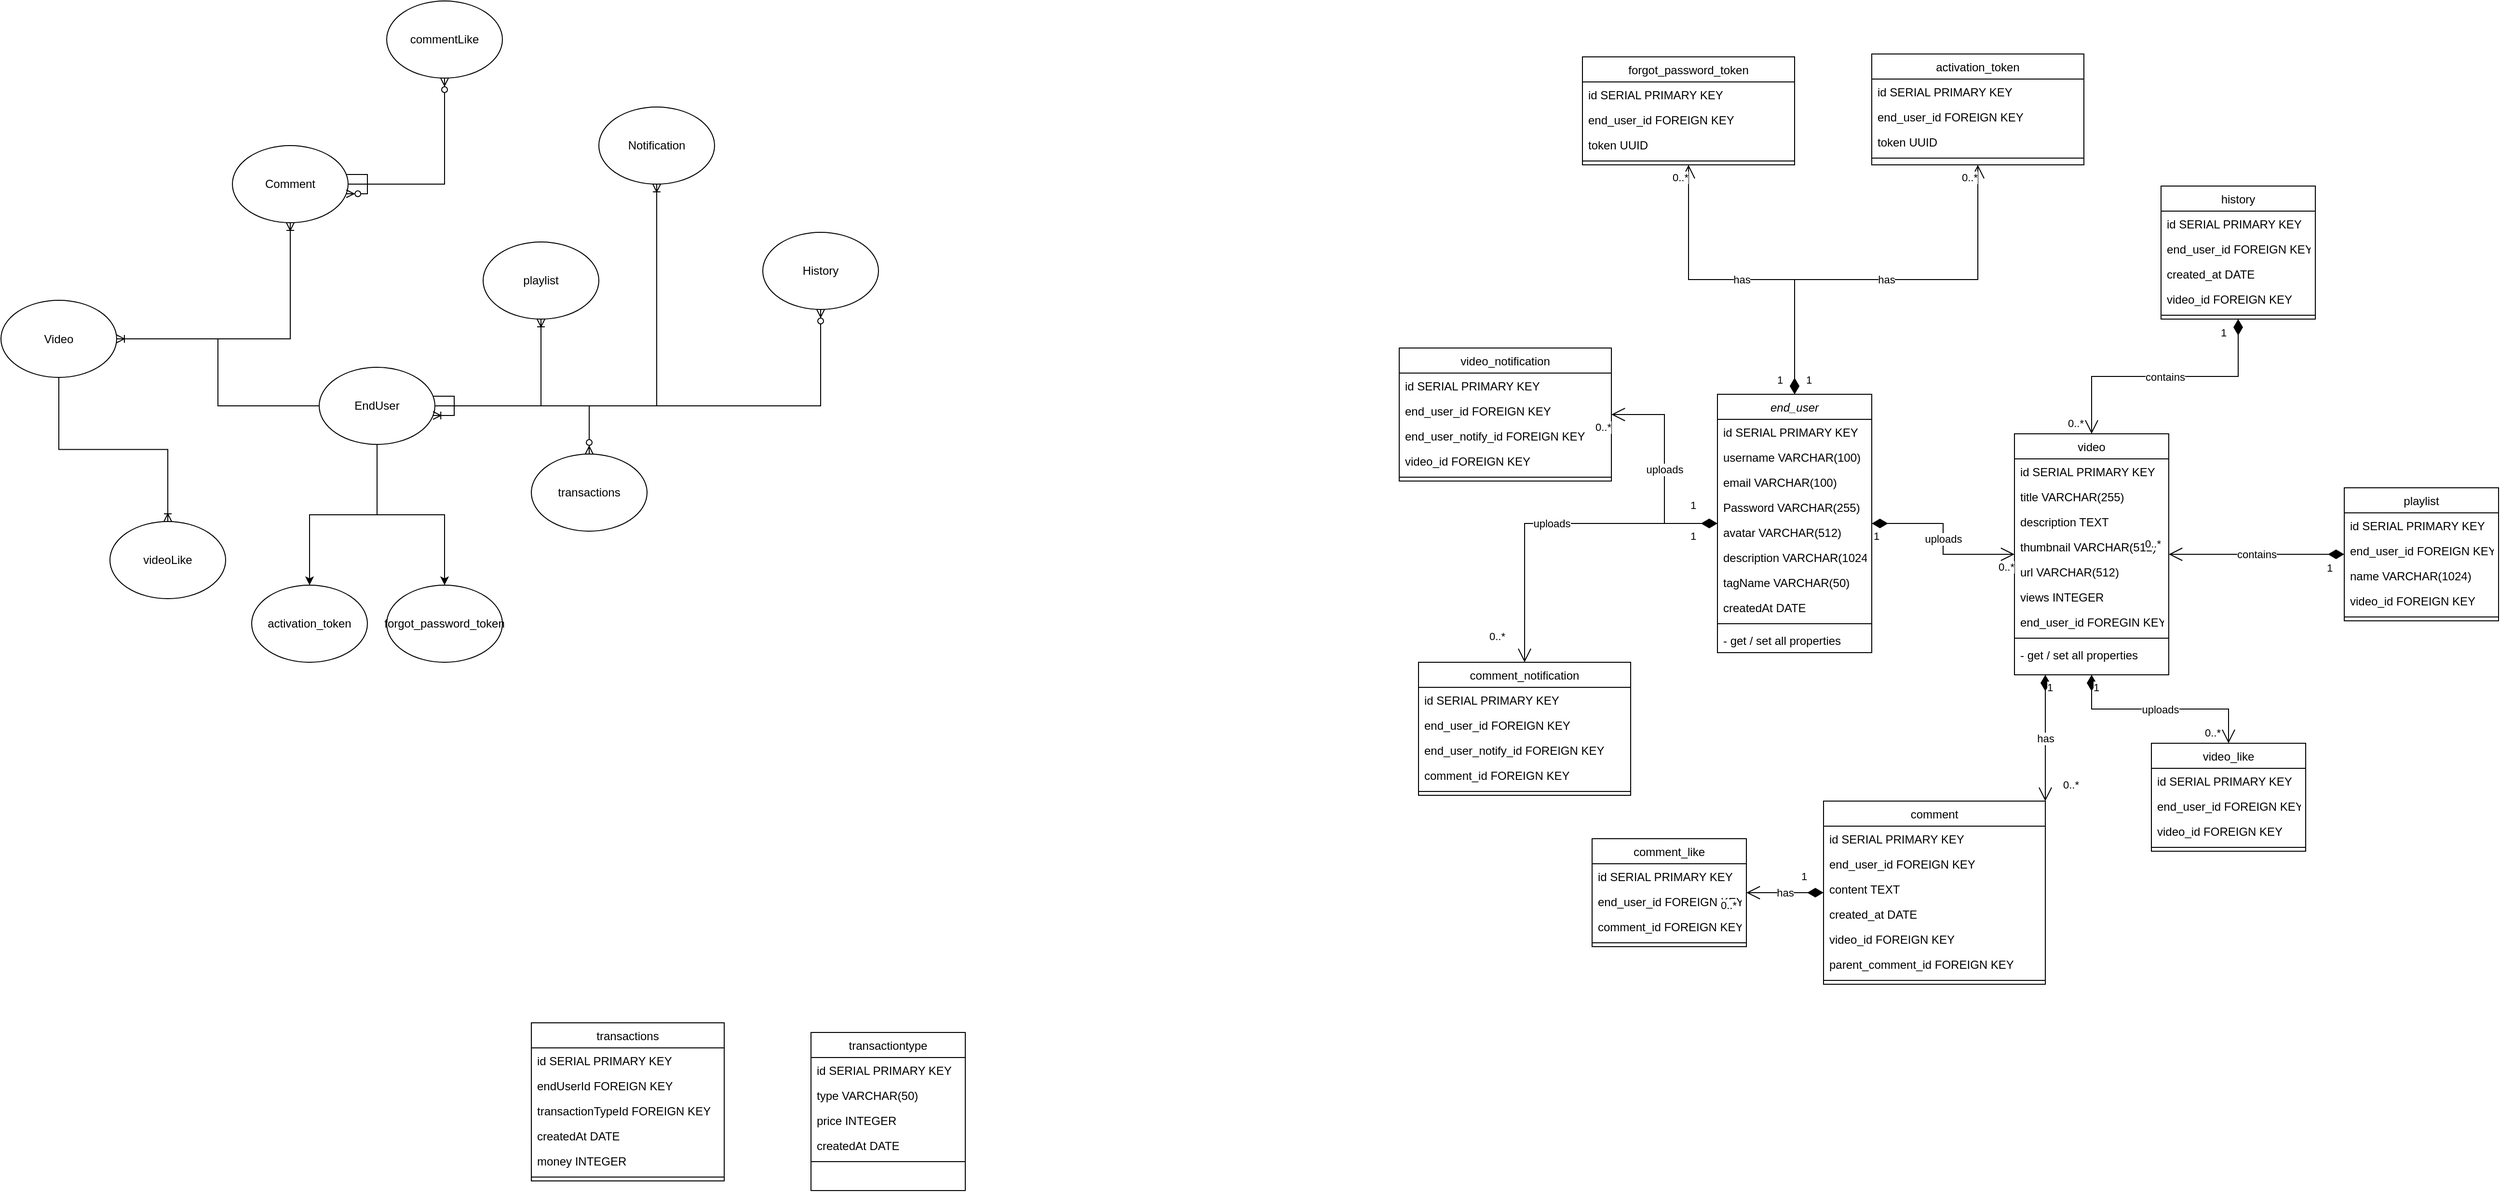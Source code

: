 <mxfile version="24.2.5" type="device">
  <diagram id="C5RBs43oDa-KdzZeNtuy" name="Page-1">
    <mxGraphModel dx="2804" dy="2366" grid="1" gridSize="10" guides="1" tooltips="1" connect="1" arrows="1" fold="1" page="1" pageScale="1" pageWidth="827" pageHeight="1169" math="0" shadow="0">
      <root>
        <mxCell id="WIyWlLk6GJQsqaUBKTNV-0" />
        <mxCell id="WIyWlLk6GJQsqaUBKTNV-1" parent="WIyWlLk6GJQsqaUBKTNV-0" />
        <mxCell id="zkfFHV4jXpPFQw0GAbJ--0" value="end_user" style="swimlane;fontStyle=2;align=center;verticalAlign=top;childLayout=stackLayout;horizontal=1;startSize=26;horizontalStack=0;resizeParent=1;resizeLast=0;collapsible=1;marginBottom=0;rounded=0;shadow=0;strokeWidth=1;" parent="WIyWlLk6GJQsqaUBKTNV-1" vertex="1">
          <mxGeometry x="1070" y="238" width="160" height="268" as="geometry">
            <mxRectangle x="230" y="140" width="160" height="26" as="alternateBounds" />
          </mxGeometry>
        </mxCell>
        <mxCell id="THFWbYD6eQRiTyQZPnp5-7" value="id SERIAL PRIMARY KEY" style="text;align=left;verticalAlign=top;spacingLeft=4;spacingRight=4;overflow=hidden;rotatable=0;points=[[0,0.5],[1,0.5]];portConstraint=eastwest;rounded=0;shadow=0;html=0;" parent="zkfFHV4jXpPFQw0GAbJ--0" vertex="1">
          <mxGeometry y="26" width="160" height="26" as="geometry" />
        </mxCell>
        <mxCell id="zkfFHV4jXpPFQw0GAbJ--1" value="username VARCHAR(100)" style="text;align=left;verticalAlign=top;spacingLeft=4;spacingRight=4;overflow=hidden;rotatable=0;points=[[0,0.5],[1,0.5]];portConstraint=eastwest;" parent="zkfFHV4jXpPFQw0GAbJ--0" vertex="1">
          <mxGeometry y="52" width="160" height="26" as="geometry" />
        </mxCell>
        <mxCell id="zkfFHV4jXpPFQw0GAbJ--2" value="email VARCHAR(100)" style="text;align=left;verticalAlign=top;spacingLeft=4;spacingRight=4;overflow=hidden;rotatable=0;points=[[0,0.5],[1,0.5]];portConstraint=eastwest;rounded=0;shadow=0;html=0;" parent="zkfFHV4jXpPFQw0GAbJ--0" vertex="1">
          <mxGeometry y="78" width="160" height="26" as="geometry" />
        </mxCell>
        <mxCell id="zkfFHV4jXpPFQw0GAbJ--3" value="Password VARCHAR(255)" style="text;align=left;verticalAlign=top;spacingLeft=4;spacingRight=4;overflow=hidden;rotatable=0;points=[[0,0.5],[1,0.5]];portConstraint=eastwest;rounded=0;shadow=0;html=0;" parent="zkfFHV4jXpPFQw0GAbJ--0" vertex="1">
          <mxGeometry y="104" width="160" height="26" as="geometry" />
        </mxCell>
        <mxCell id="THFWbYD6eQRiTyQZPnp5-0" value="avatar VARCHAR(512)" style="text;align=left;verticalAlign=top;spacingLeft=4;spacingRight=4;overflow=hidden;rotatable=0;points=[[0,0.5],[1,0.5]];portConstraint=eastwest;rounded=0;shadow=0;html=0;" parent="zkfFHV4jXpPFQw0GAbJ--0" vertex="1">
          <mxGeometry y="130" width="160" height="26" as="geometry" />
        </mxCell>
        <mxCell id="THFWbYD6eQRiTyQZPnp5-1" value="description VARCHAR(1024)" style="text;align=left;verticalAlign=top;spacingLeft=4;spacingRight=4;overflow=hidden;rotatable=0;points=[[0,0.5],[1,0.5]];portConstraint=eastwest;rounded=0;shadow=0;html=0;" parent="zkfFHV4jXpPFQw0GAbJ--0" vertex="1">
          <mxGeometry y="156" width="160" height="26" as="geometry" />
        </mxCell>
        <mxCell id="THFWbYD6eQRiTyQZPnp5-2" value="tagName VARCHAR(50)" style="text;align=left;verticalAlign=top;spacingLeft=4;spacingRight=4;overflow=hidden;rotatable=0;points=[[0,0.5],[1,0.5]];portConstraint=eastwest;rounded=0;shadow=0;html=0;" parent="zkfFHV4jXpPFQw0GAbJ--0" vertex="1">
          <mxGeometry y="182" width="160" height="26" as="geometry" />
        </mxCell>
        <mxCell id="THFWbYD6eQRiTyQZPnp5-4" value="createdAt DATE" style="text;align=left;verticalAlign=top;spacingLeft=4;spacingRight=4;overflow=hidden;rotatable=0;points=[[0,0.5],[1,0.5]];portConstraint=eastwest;rounded=0;shadow=0;html=0;" parent="zkfFHV4jXpPFQw0GAbJ--0" vertex="1">
          <mxGeometry y="208" width="160" height="26" as="geometry" />
        </mxCell>
        <mxCell id="zkfFHV4jXpPFQw0GAbJ--4" value="" style="line;html=1;strokeWidth=1;align=left;verticalAlign=middle;spacingTop=-1;spacingLeft=3;spacingRight=3;rotatable=0;labelPosition=right;points=[];portConstraint=eastwest;" parent="zkfFHV4jXpPFQw0GAbJ--0" vertex="1">
          <mxGeometry y="234" width="160" height="8" as="geometry" />
        </mxCell>
        <mxCell id="zkfFHV4jXpPFQw0GAbJ--5" value="- get / set all properties" style="text;align=left;verticalAlign=top;spacingLeft=4;spacingRight=4;overflow=hidden;rotatable=0;points=[[0,0.5],[1,0.5]];portConstraint=eastwest;" parent="zkfFHV4jXpPFQw0GAbJ--0" vertex="1">
          <mxGeometry y="242" width="160" height="26" as="geometry" />
        </mxCell>
        <mxCell id="zkfFHV4jXpPFQw0GAbJ--6" value="comment_like" style="swimlane;fontStyle=0;align=center;verticalAlign=top;childLayout=stackLayout;horizontal=1;startSize=26;horizontalStack=0;resizeParent=1;resizeLast=0;collapsible=1;marginBottom=0;rounded=0;shadow=0;strokeWidth=1;" parent="WIyWlLk6GJQsqaUBKTNV-1" vertex="1">
          <mxGeometry x="940" y="699" width="160" height="112" as="geometry">
            <mxRectangle x="130" y="380" width="160" height="26" as="alternateBounds" />
          </mxGeometry>
        </mxCell>
        <mxCell id="zkfFHV4jXpPFQw0GAbJ--7" value="id SERIAL PRIMARY KEY" style="text;align=left;verticalAlign=top;spacingLeft=4;spacingRight=4;overflow=hidden;rotatable=0;points=[[0,0.5],[1,0.5]];portConstraint=eastwest;" parent="zkfFHV4jXpPFQw0GAbJ--6" vertex="1">
          <mxGeometry y="26" width="160" height="26" as="geometry" />
        </mxCell>
        <mxCell id="N-EaGOHpTPi6qW8BA3ra-24" value="end_user_id FOREIGN KEY" style="text;align=left;verticalAlign=top;spacingLeft=4;spacingRight=4;overflow=hidden;rotatable=0;points=[[0,0.5],[1,0.5]];portConstraint=eastwest;" parent="zkfFHV4jXpPFQw0GAbJ--6" vertex="1">
          <mxGeometry y="52" width="160" height="26" as="geometry" />
        </mxCell>
        <mxCell id="N-EaGOHpTPi6qW8BA3ra-25" value="comment_id FOREIGN KEY" style="text;align=left;verticalAlign=top;spacingLeft=4;spacingRight=4;overflow=hidden;rotatable=0;points=[[0,0.5],[1,0.5]];portConstraint=eastwest;" parent="zkfFHV4jXpPFQw0GAbJ--6" vertex="1">
          <mxGeometry y="78" width="160" height="26" as="geometry" />
        </mxCell>
        <mxCell id="zkfFHV4jXpPFQw0GAbJ--9" value="" style="line;html=1;strokeWidth=1;align=left;verticalAlign=middle;spacingTop=-1;spacingLeft=3;spacingRight=3;rotatable=0;labelPosition=right;points=[];portConstraint=eastwest;" parent="zkfFHV4jXpPFQw0GAbJ--6" vertex="1">
          <mxGeometry y="104" width="160" height="8" as="geometry" />
        </mxCell>
        <mxCell id="zkfFHV4jXpPFQw0GAbJ--13" value="video_like" style="swimlane;fontStyle=0;align=center;verticalAlign=top;childLayout=stackLayout;horizontal=1;startSize=26;horizontalStack=0;resizeParent=1;resizeLast=0;collapsible=1;marginBottom=0;rounded=0;shadow=0;strokeWidth=1;" parent="WIyWlLk6GJQsqaUBKTNV-1" vertex="1">
          <mxGeometry x="1520" y="600" width="160" height="112" as="geometry">
            <mxRectangle x="340" y="380" width="170" height="26" as="alternateBounds" />
          </mxGeometry>
        </mxCell>
        <mxCell id="zkfFHV4jXpPFQw0GAbJ--14" value="id SERIAL PRIMARY KEY" style="text;align=left;verticalAlign=top;spacingLeft=4;spacingRight=4;overflow=hidden;rotatable=0;points=[[0,0.5],[1,0.5]];portConstraint=eastwest;" parent="zkfFHV4jXpPFQw0GAbJ--13" vertex="1">
          <mxGeometry y="26" width="160" height="26" as="geometry" />
        </mxCell>
        <mxCell id="N-EaGOHpTPi6qW8BA3ra-0" value="end_user_id FOREIGN KEY" style="text;align=left;verticalAlign=top;spacingLeft=4;spacingRight=4;overflow=hidden;rotatable=0;points=[[0,0.5],[1,0.5]];portConstraint=eastwest;" parent="zkfFHV4jXpPFQw0GAbJ--13" vertex="1">
          <mxGeometry y="52" width="160" height="26" as="geometry" />
        </mxCell>
        <mxCell id="N-EaGOHpTPi6qW8BA3ra-1" value="video_id FOREIGN KEY" style="text;align=left;verticalAlign=top;spacingLeft=4;spacingRight=4;overflow=hidden;rotatable=0;points=[[0,0.5],[1,0.5]];portConstraint=eastwest;" parent="zkfFHV4jXpPFQw0GAbJ--13" vertex="1">
          <mxGeometry y="78" width="160" height="26" as="geometry" />
        </mxCell>
        <mxCell id="zkfFHV4jXpPFQw0GAbJ--15" value="" style="line;html=1;strokeWidth=1;align=left;verticalAlign=middle;spacingTop=-1;spacingLeft=3;spacingRight=3;rotatable=0;labelPosition=right;points=[];portConstraint=eastwest;" parent="zkfFHV4jXpPFQw0GAbJ--13" vertex="1">
          <mxGeometry y="104" width="160" height="8" as="geometry" />
        </mxCell>
        <mxCell id="zkfFHV4jXpPFQw0GAbJ--17" value="video" style="swimlane;fontStyle=0;align=center;verticalAlign=top;childLayout=stackLayout;horizontal=1;startSize=26;horizontalStack=0;resizeParent=1;resizeLast=0;collapsible=1;marginBottom=0;rounded=0;shadow=0;strokeWidth=1;" parent="WIyWlLk6GJQsqaUBKTNV-1" vertex="1">
          <mxGeometry x="1378" y="279" width="160" height="250" as="geometry">
            <mxRectangle x="550" y="140" width="160" height="26" as="alternateBounds" />
          </mxGeometry>
        </mxCell>
        <mxCell id="THFWbYD6eQRiTyQZPnp5-6" value="id SERIAL PRIMARY KEY" style="text;align=left;verticalAlign=top;spacingLeft=4;spacingRight=4;overflow=hidden;rotatable=0;points=[[0,0.5],[1,0.5]];portConstraint=eastwest;rounded=0;shadow=0;html=0;" parent="zkfFHV4jXpPFQw0GAbJ--17" vertex="1">
          <mxGeometry y="26" width="160" height="26" as="geometry" />
        </mxCell>
        <mxCell id="zkfFHV4jXpPFQw0GAbJ--18" value="title VARCHAR(255)" style="text;align=left;verticalAlign=top;spacingLeft=4;spacingRight=4;overflow=hidden;rotatable=0;points=[[0,0.5],[1,0.5]];portConstraint=eastwest;" parent="zkfFHV4jXpPFQw0GAbJ--17" vertex="1">
          <mxGeometry y="52" width="160" height="26" as="geometry" />
        </mxCell>
        <mxCell id="zkfFHV4jXpPFQw0GAbJ--19" value="description TEXT" style="text;align=left;verticalAlign=top;spacingLeft=4;spacingRight=4;overflow=hidden;rotatable=0;points=[[0,0.5],[1,0.5]];portConstraint=eastwest;rounded=0;shadow=0;html=0;" parent="zkfFHV4jXpPFQw0GAbJ--17" vertex="1">
          <mxGeometry y="78" width="160" height="26" as="geometry" />
        </mxCell>
        <mxCell id="zkfFHV4jXpPFQw0GAbJ--20" value="thumbnail VARCHAR(512)" style="text;align=left;verticalAlign=top;spacingLeft=4;spacingRight=4;overflow=hidden;rotatable=0;points=[[0,0.5],[1,0.5]];portConstraint=eastwest;rounded=0;shadow=0;html=0;" parent="zkfFHV4jXpPFQw0GAbJ--17" vertex="1">
          <mxGeometry y="104" width="160" height="26" as="geometry" />
        </mxCell>
        <mxCell id="zkfFHV4jXpPFQw0GAbJ--21" value="url VARCHAR(512)" style="text;align=left;verticalAlign=top;spacingLeft=4;spacingRight=4;overflow=hidden;rotatable=0;points=[[0,0.5],[1,0.5]];portConstraint=eastwest;rounded=0;shadow=0;html=0;" parent="zkfFHV4jXpPFQw0GAbJ--17" vertex="1">
          <mxGeometry y="130" width="160" height="26" as="geometry" />
        </mxCell>
        <mxCell id="zkfFHV4jXpPFQw0GAbJ--22" value="views INTEGER" style="text;align=left;verticalAlign=top;spacingLeft=4;spacingRight=4;overflow=hidden;rotatable=0;points=[[0,0.5],[1,0.5]];portConstraint=eastwest;rounded=0;shadow=0;html=0;" parent="zkfFHV4jXpPFQw0GAbJ--17" vertex="1">
          <mxGeometry y="156" width="160" height="26" as="geometry" />
        </mxCell>
        <mxCell id="THFWbYD6eQRiTyQZPnp5-5" value="end_user_id FOREGIN KEY" style="text;align=left;verticalAlign=top;spacingLeft=4;spacingRight=4;overflow=hidden;rotatable=0;points=[[0,0.5],[1,0.5]];portConstraint=eastwest;rounded=0;shadow=0;html=0;" parent="zkfFHV4jXpPFQw0GAbJ--17" vertex="1">
          <mxGeometry y="182" width="160" height="26" as="geometry" />
        </mxCell>
        <mxCell id="zkfFHV4jXpPFQw0GAbJ--23" value="" style="line;html=1;strokeWidth=1;align=left;verticalAlign=middle;spacingTop=-1;spacingLeft=3;spacingRight=3;rotatable=0;labelPosition=right;points=[];portConstraint=eastwest;" parent="zkfFHV4jXpPFQw0GAbJ--17" vertex="1">
          <mxGeometry y="208" width="160" height="8" as="geometry" />
        </mxCell>
        <mxCell id="THFWbYD6eQRiTyQZPnp5-8" value="- get / set all properties" style="text;align=left;verticalAlign=top;spacingLeft=4;spacingRight=4;overflow=hidden;rotatable=0;points=[[0,0.5],[1,0.5]];portConstraint=eastwest;" parent="zkfFHV4jXpPFQw0GAbJ--17" vertex="1">
          <mxGeometry y="216" width="160" height="26" as="geometry" />
        </mxCell>
        <mxCell id="oYxr6OiGRIdIwIxrSHfB-0" value="uploads" style="endArrow=open;html=1;endSize=12;startArrow=diamondThin;startSize=14;startFill=1;edgeStyle=orthogonalEdgeStyle;rounded=0;" parent="WIyWlLk6GJQsqaUBKTNV-1" source="zkfFHV4jXpPFQw0GAbJ--0" target="zkfFHV4jXpPFQw0GAbJ--17" edge="1">
          <mxGeometry relative="1" as="geometry">
            <mxPoint x="1180" y="470" as="sourcePoint" />
            <mxPoint x="1340" y="470" as="targetPoint" />
          </mxGeometry>
        </mxCell>
        <mxCell id="oYxr6OiGRIdIwIxrSHfB-1" value="1" style="edgeLabel;resizable=0;html=1;align=left;verticalAlign=top;" parent="oYxr6OiGRIdIwIxrSHfB-0" connectable="0" vertex="1">
          <mxGeometry x="-1" relative="1" as="geometry" />
        </mxCell>
        <mxCell id="oYxr6OiGRIdIwIxrSHfB-2" value="0..*" style="edgeLabel;resizable=0;html=1;align=right;verticalAlign=top;" parent="oYxr6OiGRIdIwIxrSHfB-0" connectable="0" vertex="1">
          <mxGeometry x="1" relative="1" as="geometry" />
        </mxCell>
        <mxCell id="wbDnu9uzMvZkIrpYKxB2-20" style="edgeStyle=orthogonalEdgeStyle;rounded=0;orthogonalLoop=1;jettySize=auto;html=1;" edge="1" parent="WIyWlLk6GJQsqaUBKTNV-1" source="N-EaGOHpTPi6qW8BA3ra-2" target="wbDnu9uzMvZkIrpYKxB2-18">
          <mxGeometry relative="1" as="geometry" />
        </mxCell>
        <mxCell id="wbDnu9uzMvZkIrpYKxB2-22" style="edgeStyle=orthogonalEdgeStyle;rounded=0;orthogonalLoop=1;jettySize=auto;html=1;" edge="1" parent="WIyWlLk6GJQsqaUBKTNV-1" source="N-EaGOHpTPi6qW8BA3ra-2" target="wbDnu9uzMvZkIrpYKxB2-21">
          <mxGeometry relative="1" as="geometry" />
        </mxCell>
        <mxCell id="N-EaGOHpTPi6qW8BA3ra-2" value="EndUser" style="ellipse;whiteSpace=wrap;html=1;" parent="WIyWlLk6GJQsqaUBKTNV-1" vertex="1">
          <mxGeometry x="-380" y="210" width="120" height="80" as="geometry" />
        </mxCell>
        <mxCell id="N-EaGOHpTPi6qW8BA3ra-3" value="Video" style="ellipse;whiteSpace=wrap;html=1;" parent="WIyWlLk6GJQsqaUBKTNV-1" vertex="1">
          <mxGeometry x="-710" y="140.5" width="120" height="80" as="geometry" />
        </mxCell>
        <mxCell id="N-EaGOHpTPi6qW8BA3ra-4" value="" style="edgeStyle=orthogonalEdgeStyle;fontSize=12;html=1;endArrow=ERoneToMany;rounded=0;" parent="WIyWlLk6GJQsqaUBKTNV-1" source="N-EaGOHpTPi6qW8BA3ra-2" target="N-EaGOHpTPi6qW8BA3ra-3" edge="1">
          <mxGeometry width="100" height="100" relative="1" as="geometry">
            <mxPoint x="-220" y="310" as="sourcePoint" />
            <mxPoint x="-120" y="210" as="targetPoint" />
          </mxGeometry>
        </mxCell>
        <mxCell id="N-EaGOHpTPi6qW8BA3ra-5" value="videoLike" style="ellipse;whiteSpace=wrap;html=1;" parent="WIyWlLk6GJQsqaUBKTNV-1" vertex="1">
          <mxGeometry x="-597" y="370" width="120" height="80" as="geometry" />
        </mxCell>
        <mxCell id="N-EaGOHpTPi6qW8BA3ra-6" value="" style="edgeStyle=orthogonalEdgeStyle;fontSize=12;html=1;endArrow=ERoneToMany;rounded=0;" parent="WIyWlLk6GJQsqaUBKTNV-1" source="N-EaGOHpTPi6qW8BA3ra-3" target="N-EaGOHpTPi6qW8BA3ra-5" edge="1">
          <mxGeometry width="100" height="100" relative="1" as="geometry">
            <mxPoint x="-730" y="320.5" as="sourcePoint" />
            <mxPoint x="-630" y="220.5" as="targetPoint" />
          </mxGeometry>
        </mxCell>
        <mxCell id="N-EaGOHpTPi6qW8BA3ra-7" value="Comment" style="ellipse;whiteSpace=wrap;html=1;" parent="WIyWlLk6GJQsqaUBKTNV-1" vertex="1">
          <mxGeometry x="-470" y="-20" width="120" height="80" as="geometry" />
        </mxCell>
        <mxCell id="N-EaGOHpTPi6qW8BA3ra-8" value="" style="edgeStyle=orthogonalEdgeStyle;fontSize=12;html=1;endArrow=ERoneToMany;rounded=0;" parent="WIyWlLk6GJQsqaUBKTNV-1" source="N-EaGOHpTPi6qW8BA3ra-3" target="N-EaGOHpTPi6qW8BA3ra-7" edge="1">
          <mxGeometry width="100" height="100" relative="1" as="geometry">
            <mxPoint x="-460" y="180.5" as="sourcePoint" />
            <mxPoint x="-360" y="80.5" as="targetPoint" />
          </mxGeometry>
        </mxCell>
        <mxCell id="N-EaGOHpTPi6qW8BA3ra-9" value="" style="edgeStyle=orthogonalEdgeStyle;fontSize=12;html=1;endArrow=ERzeroToMany;endFill=1;rounded=0;" parent="WIyWlLk6GJQsqaUBKTNV-1" source="N-EaGOHpTPi6qW8BA3ra-7" target="N-EaGOHpTPi6qW8BA3ra-7" edge="1">
          <mxGeometry width="100" height="100" relative="1" as="geometry">
            <mxPoint x="-560" y="120.5" as="sourcePoint" />
            <mxPoint x="-460" y="20.5" as="targetPoint" />
          </mxGeometry>
        </mxCell>
        <mxCell id="N-EaGOHpTPi6qW8BA3ra-13" value="" style="edgeStyle=entityRelationEdgeStyle;fontSize=12;html=1;endArrow=ERoneToMany;rounded=0;" parent="WIyWlLk6GJQsqaUBKTNV-1" source="N-EaGOHpTPi6qW8BA3ra-2" target="N-EaGOHpTPi6qW8BA3ra-2" edge="1">
          <mxGeometry width="100" height="100" relative="1" as="geometry">
            <mxPoint x="-290" y="190" as="sourcePoint" />
            <mxPoint x="-190" y="180" as="targetPoint" />
          </mxGeometry>
        </mxCell>
        <mxCell id="N-EaGOHpTPi6qW8BA3ra-14" value="commentLike" style="ellipse;whiteSpace=wrap;html=1;" parent="WIyWlLk6GJQsqaUBKTNV-1" vertex="1">
          <mxGeometry x="-310" y="-170" width="120" height="80" as="geometry" />
        </mxCell>
        <mxCell id="N-EaGOHpTPi6qW8BA3ra-15" value="" style="edgeStyle=orthogonalEdgeStyle;fontSize=12;html=1;endArrow=ERzeroToMany;endFill=1;rounded=0;" parent="WIyWlLk6GJQsqaUBKTNV-1" source="N-EaGOHpTPi6qW8BA3ra-7" target="N-EaGOHpTPi6qW8BA3ra-14" edge="1">
          <mxGeometry width="100" height="100" relative="1" as="geometry">
            <mxPoint x="-292" y="50" as="sourcePoint" />
            <mxPoint x="-220" y="-70" as="targetPoint" />
          </mxGeometry>
        </mxCell>
        <mxCell id="N-EaGOHpTPi6qW8BA3ra-16" value="transactions" style="ellipse;whiteSpace=wrap;html=1;shadow=0;" parent="WIyWlLk6GJQsqaUBKTNV-1" vertex="1">
          <mxGeometry x="-160" y="300" width="120" height="80" as="geometry" />
        </mxCell>
        <mxCell id="N-EaGOHpTPi6qW8BA3ra-17" value="History" style="ellipse;whiteSpace=wrap;html=1;" parent="WIyWlLk6GJQsqaUBKTNV-1" vertex="1">
          <mxGeometry x="80" y="70" width="120" height="80" as="geometry" />
        </mxCell>
        <mxCell id="N-EaGOHpTPi6qW8BA3ra-18" value="" style="edgeStyle=orthogonalEdgeStyle;fontSize=12;html=1;endArrow=ERzeroToMany;endFill=1;rounded=0;" parent="WIyWlLk6GJQsqaUBKTNV-1" source="N-EaGOHpTPi6qW8BA3ra-2" target="N-EaGOHpTPi6qW8BA3ra-17" edge="1">
          <mxGeometry width="100" height="100" relative="1" as="geometry">
            <mxPoint x="-360" y="210" as="sourcePoint" />
            <mxPoint x="-260" y="110" as="targetPoint" />
          </mxGeometry>
        </mxCell>
        <mxCell id="N-EaGOHpTPi6qW8BA3ra-19" value="" style="edgeStyle=orthogonalEdgeStyle;fontSize=12;html=1;endArrow=ERzeroToMany;endFill=1;rounded=0;" parent="WIyWlLk6GJQsqaUBKTNV-1" source="N-EaGOHpTPi6qW8BA3ra-2" target="N-EaGOHpTPi6qW8BA3ra-16" edge="1">
          <mxGeometry width="100" height="100" relative="1" as="geometry">
            <mxPoint x="-290" y="190" as="sourcePoint" />
            <mxPoint x="-140" y="191" as="targetPoint" />
          </mxGeometry>
        </mxCell>
        <mxCell id="N-EaGOHpTPi6qW8BA3ra-20" value="playlist" style="ellipse;whiteSpace=wrap;html=1;" parent="WIyWlLk6GJQsqaUBKTNV-1" vertex="1">
          <mxGeometry x="-210" y="80" width="120" height="80" as="geometry" />
        </mxCell>
        <mxCell id="N-EaGOHpTPi6qW8BA3ra-21" value="" style="edgeStyle=orthogonalEdgeStyle;fontSize=12;html=1;endArrow=ERoneToMany;rounded=0;" parent="WIyWlLk6GJQsqaUBKTNV-1" source="N-EaGOHpTPi6qW8BA3ra-2" target="N-EaGOHpTPi6qW8BA3ra-20" edge="1">
          <mxGeometry width="100" height="100" relative="1" as="geometry">
            <mxPoint x="-330" y="140" as="sourcePoint" />
            <mxPoint x="-230" y="40" as="targetPoint" />
          </mxGeometry>
        </mxCell>
        <mxCell id="N-EaGOHpTPi6qW8BA3ra-22" value="Notification" style="ellipse;whiteSpace=wrap;html=1;" parent="WIyWlLk6GJQsqaUBKTNV-1" vertex="1">
          <mxGeometry x="-90" y="-60" width="120" height="80" as="geometry" />
        </mxCell>
        <mxCell id="N-EaGOHpTPi6qW8BA3ra-23" value="" style="edgeStyle=orthogonalEdgeStyle;fontSize=12;html=1;endArrow=ERoneToMany;rounded=0;" parent="WIyWlLk6GJQsqaUBKTNV-1" source="N-EaGOHpTPi6qW8BA3ra-2" target="N-EaGOHpTPi6qW8BA3ra-22" edge="1">
          <mxGeometry width="100" height="100" relative="1" as="geometry">
            <mxPoint x="-330" y="140" as="sourcePoint" />
            <mxPoint x="-230" y="40" as="targetPoint" />
          </mxGeometry>
        </mxCell>
        <mxCell id="N-EaGOHpTPi6qW8BA3ra-26" value="comment" style="swimlane;fontStyle=0;align=center;verticalAlign=top;childLayout=stackLayout;horizontal=1;startSize=26;horizontalStack=0;resizeParent=1;resizeLast=0;collapsible=1;marginBottom=0;rounded=0;shadow=0;strokeWidth=1;" parent="WIyWlLk6GJQsqaUBKTNV-1" vertex="1">
          <mxGeometry x="1180" y="660" width="230" height="190" as="geometry">
            <mxRectangle x="130" y="380" width="160" height="26" as="alternateBounds" />
          </mxGeometry>
        </mxCell>
        <mxCell id="N-EaGOHpTPi6qW8BA3ra-27" value="id SERIAL PRIMARY KEY" style="text;align=left;verticalAlign=top;spacingLeft=4;spacingRight=4;overflow=hidden;rotatable=0;points=[[0,0.5],[1,0.5]];portConstraint=eastwest;" parent="N-EaGOHpTPi6qW8BA3ra-26" vertex="1">
          <mxGeometry y="26" width="230" height="26" as="geometry" />
        </mxCell>
        <mxCell id="N-EaGOHpTPi6qW8BA3ra-28" value="end_user_id FOREIGN KEY" style="text;align=left;verticalAlign=top;spacingLeft=4;spacingRight=4;overflow=hidden;rotatable=0;points=[[0,0.5],[1,0.5]];portConstraint=eastwest;" parent="N-EaGOHpTPi6qW8BA3ra-26" vertex="1">
          <mxGeometry y="52" width="230" height="26" as="geometry" />
        </mxCell>
        <mxCell id="N-EaGOHpTPi6qW8BA3ra-29" value="content TEXT" style="text;align=left;verticalAlign=top;spacingLeft=4;spacingRight=4;overflow=hidden;rotatable=0;points=[[0,0.5],[1,0.5]];portConstraint=eastwest;" parent="N-EaGOHpTPi6qW8BA3ra-26" vertex="1">
          <mxGeometry y="78" width="230" height="26" as="geometry" />
        </mxCell>
        <mxCell id="N-EaGOHpTPi6qW8BA3ra-77" value="created_at DATE" style="text;align=left;verticalAlign=top;spacingLeft=4;spacingRight=4;overflow=hidden;rotatable=0;points=[[0,0.5],[1,0.5]];portConstraint=eastwest;" parent="N-EaGOHpTPi6qW8BA3ra-26" vertex="1">
          <mxGeometry y="104" width="230" height="26" as="geometry" />
        </mxCell>
        <mxCell id="N-EaGOHpTPi6qW8BA3ra-34" value="video_id FOREIGN KEY" style="text;align=left;verticalAlign=top;spacingLeft=4;spacingRight=4;overflow=hidden;rotatable=0;points=[[0,0.5],[1,0.5]];portConstraint=eastwest;" parent="N-EaGOHpTPi6qW8BA3ra-26" vertex="1">
          <mxGeometry y="130" width="230" height="26" as="geometry" />
        </mxCell>
        <mxCell id="N-EaGOHpTPi6qW8BA3ra-75" value="parent_comment_id FOREIGN KEY" style="text;align=left;verticalAlign=top;spacingLeft=4;spacingRight=4;overflow=hidden;rotatable=0;points=[[0,0.5],[1,0.5]];portConstraint=eastwest;" parent="N-EaGOHpTPi6qW8BA3ra-26" vertex="1">
          <mxGeometry y="156" width="230" height="26" as="geometry" />
        </mxCell>
        <mxCell id="N-EaGOHpTPi6qW8BA3ra-30" value="" style="line;html=1;strokeWidth=1;align=left;verticalAlign=middle;spacingTop=-1;spacingLeft=3;spacingRight=3;rotatable=0;labelPosition=right;points=[];portConstraint=eastwest;" parent="N-EaGOHpTPi6qW8BA3ra-26" vertex="1">
          <mxGeometry y="182" width="230" height="8" as="geometry" />
        </mxCell>
        <mxCell id="N-EaGOHpTPi6qW8BA3ra-36" value="transactions" style="swimlane;fontStyle=0;align=center;verticalAlign=top;childLayout=stackLayout;horizontal=1;startSize=26;horizontalStack=0;resizeParent=1;resizeLast=0;collapsible=1;marginBottom=0;rounded=0;shadow=0;strokeWidth=1;" parent="WIyWlLk6GJQsqaUBKTNV-1" vertex="1">
          <mxGeometry x="-160" y="890" width="200" height="164" as="geometry">
            <mxRectangle x="130" y="380" width="160" height="26" as="alternateBounds" />
          </mxGeometry>
        </mxCell>
        <mxCell id="N-EaGOHpTPi6qW8BA3ra-37" value="id SERIAL PRIMARY KEY" style="text;align=left;verticalAlign=top;spacingLeft=4;spacingRight=4;overflow=hidden;rotatable=0;points=[[0,0.5],[1,0.5]];portConstraint=eastwest;" parent="N-EaGOHpTPi6qW8BA3ra-36" vertex="1">
          <mxGeometry y="26" width="200" height="26" as="geometry" />
        </mxCell>
        <mxCell id="N-EaGOHpTPi6qW8BA3ra-38" value="endUserId FOREIGN KEY" style="text;align=left;verticalAlign=top;spacingLeft=4;spacingRight=4;overflow=hidden;rotatable=0;points=[[0,0.5],[1,0.5]];portConstraint=eastwest;" parent="N-EaGOHpTPi6qW8BA3ra-36" vertex="1">
          <mxGeometry y="52" width="200" height="26" as="geometry" />
        </mxCell>
        <mxCell id="N-EaGOHpTPi6qW8BA3ra-39" value="transactionTypeId FOREIGN KEY" style="text;align=left;verticalAlign=top;spacingLeft=4;spacingRight=4;overflow=hidden;rotatable=0;points=[[0,0.5],[1,0.5]];portConstraint=eastwest;" parent="N-EaGOHpTPi6qW8BA3ra-36" vertex="1">
          <mxGeometry y="78" width="200" height="26" as="geometry" />
        </mxCell>
        <mxCell id="N-EaGOHpTPi6qW8BA3ra-42" value="createdAt DATE" style="text;align=left;verticalAlign=top;spacingLeft=4;spacingRight=4;overflow=hidden;rotatable=0;points=[[0,0.5],[1,0.5]];portConstraint=eastwest;" parent="N-EaGOHpTPi6qW8BA3ra-36" vertex="1">
          <mxGeometry y="104" width="200" height="26" as="geometry" />
        </mxCell>
        <mxCell id="N-EaGOHpTPi6qW8BA3ra-43" value="money INTEGER" style="text;align=left;verticalAlign=top;spacingLeft=4;spacingRight=4;overflow=hidden;rotatable=0;points=[[0,0.5],[1,0.5]];portConstraint=eastwest;" parent="N-EaGOHpTPi6qW8BA3ra-36" vertex="1">
          <mxGeometry y="130" width="200" height="26" as="geometry" />
        </mxCell>
        <mxCell id="N-EaGOHpTPi6qW8BA3ra-40" value="" style="line;html=1;strokeWidth=1;align=left;verticalAlign=middle;spacingTop=-1;spacingLeft=3;spacingRight=3;rotatable=0;labelPosition=right;points=[];portConstraint=eastwest;" parent="N-EaGOHpTPi6qW8BA3ra-36" vertex="1">
          <mxGeometry y="156" width="200" height="8" as="geometry" />
        </mxCell>
        <mxCell id="N-EaGOHpTPi6qW8BA3ra-44" value="transactiontype" style="swimlane;fontStyle=0;align=center;verticalAlign=top;childLayout=stackLayout;horizontal=1;startSize=26;horizontalStack=0;resizeParent=1;resizeLast=0;collapsible=1;marginBottom=0;rounded=0;shadow=0;strokeWidth=1;" parent="WIyWlLk6GJQsqaUBKTNV-1" vertex="1">
          <mxGeometry x="130" y="900" width="160" height="164" as="geometry">
            <mxRectangle x="130" y="380" width="160" height="26" as="alternateBounds" />
          </mxGeometry>
        </mxCell>
        <mxCell id="N-EaGOHpTPi6qW8BA3ra-45" value="id SERIAL PRIMARY KEY" style="text;align=left;verticalAlign=top;spacingLeft=4;spacingRight=4;overflow=hidden;rotatable=0;points=[[0,0.5],[1,0.5]];portConstraint=eastwest;" parent="N-EaGOHpTPi6qW8BA3ra-44" vertex="1">
          <mxGeometry y="26" width="160" height="26" as="geometry" />
        </mxCell>
        <mxCell id="N-EaGOHpTPi6qW8BA3ra-46" value="type VARCHAR(50)" style="text;align=left;verticalAlign=top;spacingLeft=4;spacingRight=4;overflow=hidden;rotatable=0;points=[[0,0.5],[1,0.5]];portConstraint=eastwest;" parent="N-EaGOHpTPi6qW8BA3ra-44" vertex="1">
          <mxGeometry y="52" width="160" height="26" as="geometry" />
        </mxCell>
        <mxCell id="N-EaGOHpTPi6qW8BA3ra-47" value="price INTEGER" style="text;align=left;verticalAlign=top;spacingLeft=4;spacingRight=4;overflow=hidden;rotatable=0;points=[[0,0.5],[1,0.5]];portConstraint=eastwest;" parent="N-EaGOHpTPi6qW8BA3ra-44" vertex="1">
          <mxGeometry y="78" width="160" height="26" as="geometry" />
        </mxCell>
        <mxCell id="N-EaGOHpTPi6qW8BA3ra-48" value="createdAt DATE" style="text;align=left;verticalAlign=top;spacingLeft=4;spacingRight=4;overflow=hidden;rotatable=0;points=[[0,0.5],[1,0.5]];portConstraint=eastwest;" parent="N-EaGOHpTPi6qW8BA3ra-44" vertex="1">
          <mxGeometry y="104" width="160" height="26" as="geometry" />
        </mxCell>
        <mxCell id="N-EaGOHpTPi6qW8BA3ra-50" value="" style="line;html=1;strokeWidth=1;align=left;verticalAlign=middle;spacingTop=-1;spacingLeft=3;spacingRight=3;rotatable=0;labelPosition=right;points=[];portConstraint=eastwest;" parent="N-EaGOHpTPi6qW8BA3ra-44" vertex="1">
          <mxGeometry y="130" width="160" height="8" as="geometry" />
        </mxCell>
        <mxCell id="N-EaGOHpTPi6qW8BA3ra-51" value="history" style="swimlane;fontStyle=0;align=center;verticalAlign=top;childLayout=stackLayout;horizontal=1;startSize=26;horizontalStack=0;resizeParent=1;resizeLast=0;collapsible=1;marginBottom=0;rounded=0;shadow=0;strokeWidth=1;" parent="WIyWlLk6GJQsqaUBKTNV-1" vertex="1">
          <mxGeometry x="1530" y="22" width="160" height="138" as="geometry">
            <mxRectangle x="130" y="380" width="160" height="26" as="alternateBounds" />
          </mxGeometry>
        </mxCell>
        <mxCell id="N-EaGOHpTPi6qW8BA3ra-52" value="id SERIAL PRIMARY KEY" style="text;align=left;verticalAlign=top;spacingLeft=4;spacingRight=4;overflow=hidden;rotatable=0;points=[[0,0.5],[1,0.5]];portConstraint=eastwest;" parent="N-EaGOHpTPi6qW8BA3ra-51" vertex="1">
          <mxGeometry y="26" width="160" height="26" as="geometry" />
        </mxCell>
        <mxCell id="N-EaGOHpTPi6qW8BA3ra-53" value="end_user_id FOREIGN KEY" style="text;align=left;verticalAlign=top;spacingLeft=4;spacingRight=4;overflow=hidden;rotatable=0;points=[[0,0.5],[1,0.5]];portConstraint=eastwest;" parent="N-EaGOHpTPi6qW8BA3ra-51" vertex="1">
          <mxGeometry y="52" width="160" height="26" as="geometry" />
        </mxCell>
        <mxCell id="N-EaGOHpTPi6qW8BA3ra-54" value="created_at DATE" style="text;align=left;verticalAlign=top;spacingLeft=4;spacingRight=4;overflow=hidden;rotatable=0;points=[[0,0.5],[1,0.5]];portConstraint=eastwest;" parent="N-EaGOHpTPi6qW8BA3ra-51" vertex="1">
          <mxGeometry y="78" width="160" height="26" as="geometry" />
        </mxCell>
        <mxCell id="N-EaGOHpTPi6qW8BA3ra-56" value="video_id FOREIGN KEY" style="text;align=left;verticalAlign=top;spacingLeft=4;spacingRight=4;overflow=hidden;rotatable=0;points=[[0,0.5],[1,0.5]];portConstraint=eastwest;" parent="N-EaGOHpTPi6qW8BA3ra-51" vertex="1">
          <mxGeometry y="104" width="160" height="26" as="geometry" />
        </mxCell>
        <mxCell id="N-EaGOHpTPi6qW8BA3ra-55" value="" style="line;html=1;strokeWidth=1;align=left;verticalAlign=middle;spacingTop=-1;spacingLeft=3;spacingRight=3;rotatable=0;labelPosition=right;points=[];portConstraint=eastwest;" parent="N-EaGOHpTPi6qW8BA3ra-51" vertex="1">
          <mxGeometry y="130" width="160" height="8" as="geometry" />
        </mxCell>
        <mxCell id="N-EaGOHpTPi6qW8BA3ra-57" value="playlist" style="swimlane;fontStyle=0;align=center;verticalAlign=top;childLayout=stackLayout;horizontal=1;startSize=26;horizontalStack=0;resizeParent=1;resizeLast=0;collapsible=1;marginBottom=0;rounded=0;shadow=0;strokeWidth=1;" parent="WIyWlLk6GJQsqaUBKTNV-1" vertex="1">
          <mxGeometry x="1720" y="335" width="160" height="138" as="geometry">
            <mxRectangle x="130" y="380" width="160" height="26" as="alternateBounds" />
          </mxGeometry>
        </mxCell>
        <mxCell id="N-EaGOHpTPi6qW8BA3ra-58" value="id SERIAL PRIMARY KEY" style="text;align=left;verticalAlign=top;spacingLeft=4;spacingRight=4;overflow=hidden;rotatable=0;points=[[0,0.5],[1,0.5]];portConstraint=eastwest;" parent="N-EaGOHpTPi6qW8BA3ra-57" vertex="1">
          <mxGeometry y="26" width="160" height="26" as="geometry" />
        </mxCell>
        <mxCell id="N-EaGOHpTPi6qW8BA3ra-59" value="end_user_id FOREIGN KEY" style="text;align=left;verticalAlign=top;spacingLeft=4;spacingRight=4;overflow=hidden;rotatable=0;points=[[0,0.5],[1,0.5]];portConstraint=eastwest;" parent="N-EaGOHpTPi6qW8BA3ra-57" vertex="1">
          <mxGeometry y="52" width="160" height="26" as="geometry" />
        </mxCell>
        <mxCell id="N-EaGOHpTPi6qW8BA3ra-60" value="name VARCHAR(1024)" style="text;align=left;verticalAlign=top;spacingLeft=4;spacingRight=4;overflow=hidden;rotatable=0;points=[[0,0.5],[1,0.5]];portConstraint=eastwest;" parent="N-EaGOHpTPi6qW8BA3ra-57" vertex="1">
          <mxGeometry y="78" width="160" height="26" as="geometry" />
        </mxCell>
        <mxCell id="N-EaGOHpTPi6qW8BA3ra-61" value="video_id FOREIGN KEY" style="text;align=left;verticalAlign=top;spacingLeft=4;spacingRight=4;overflow=hidden;rotatable=0;points=[[0,0.5],[1,0.5]];portConstraint=eastwest;" parent="N-EaGOHpTPi6qW8BA3ra-57" vertex="1">
          <mxGeometry y="104" width="160" height="26" as="geometry" />
        </mxCell>
        <mxCell id="N-EaGOHpTPi6qW8BA3ra-62" value="" style="line;html=1;strokeWidth=1;align=left;verticalAlign=middle;spacingTop=-1;spacingLeft=3;spacingRight=3;rotatable=0;labelPosition=right;points=[];portConstraint=eastwest;" parent="N-EaGOHpTPi6qW8BA3ra-57" vertex="1">
          <mxGeometry y="130" width="160" height="8" as="geometry" />
        </mxCell>
        <mxCell id="N-EaGOHpTPi6qW8BA3ra-63" value="video_notification" style="swimlane;fontStyle=0;align=center;verticalAlign=top;childLayout=stackLayout;horizontal=1;startSize=26;horizontalStack=0;resizeParent=1;resizeLast=0;collapsible=1;marginBottom=0;rounded=0;shadow=0;strokeWidth=1;" parent="WIyWlLk6GJQsqaUBKTNV-1" vertex="1">
          <mxGeometry x="740" y="190" width="220" height="138" as="geometry">
            <mxRectangle x="130" y="380" width="160" height="26" as="alternateBounds" />
          </mxGeometry>
        </mxCell>
        <mxCell id="N-EaGOHpTPi6qW8BA3ra-64" value="id SERIAL PRIMARY KEY" style="text;align=left;verticalAlign=top;spacingLeft=4;spacingRight=4;overflow=hidden;rotatable=0;points=[[0,0.5],[1,0.5]];portConstraint=eastwest;" parent="N-EaGOHpTPi6qW8BA3ra-63" vertex="1">
          <mxGeometry y="26" width="220" height="26" as="geometry" />
        </mxCell>
        <mxCell id="N-EaGOHpTPi6qW8BA3ra-65" value="end_user_id FOREIGN KEY" style="text;align=left;verticalAlign=top;spacingLeft=4;spacingRight=4;overflow=hidden;rotatable=0;points=[[0,0.5],[1,0.5]];portConstraint=eastwest;" parent="N-EaGOHpTPi6qW8BA3ra-63" vertex="1">
          <mxGeometry y="52" width="220" height="26" as="geometry" />
        </mxCell>
        <mxCell id="N-EaGOHpTPi6qW8BA3ra-66" value="end_user_notify_id FOREIGN KEY" style="text;align=left;verticalAlign=top;spacingLeft=4;spacingRight=4;overflow=hidden;rotatable=0;points=[[0,0.5],[1,0.5]];portConstraint=eastwest;" parent="N-EaGOHpTPi6qW8BA3ra-63" vertex="1">
          <mxGeometry y="78" width="220" height="26" as="geometry" />
        </mxCell>
        <mxCell id="N-EaGOHpTPi6qW8BA3ra-67" value="video_id FOREIGN KEY" style="text;align=left;verticalAlign=top;spacingLeft=4;spacingRight=4;overflow=hidden;rotatable=0;points=[[0,0.5],[1,0.5]];portConstraint=eastwest;" parent="N-EaGOHpTPi6qW8BA3ra-63" vertex="1">
          <mxGeometry y="104" width="220" height="26" as="geometry" />
        </mxCell>
        <mxCell id="N-EaGOHpTPi6qW8BA3ra-68" value="" style="line;html=1;strokeWidth=1;align=left;verticalAlign=middle;spacingTop=-1;spacingLeft=3;spacingRight=3;rotatable=0;labelPosition=right;points=[];portConstraint=eastwest;" parent="N-EaGOHpTPi6qW8BA3ra-63" vertex="1">
          <mxGeometry y="130" width="220" height="8" as="geometry" />
        </mxCell>
        <mxCell id="N-EaGOHpTPi6qW8BA3ra-69" value="comment_notification" style="swimlane;fontStyle=0;align=center;verticalAlign=top;childLayout=stackLayout;horizontal=1;startSize=26;horizontalStack=0;resizeParent=1;resizeLast=0;collapsible=1;marginBottom=0;rounded=0;shadow=0;strokeWidth=1;" parent="WIyWlLk6GJQsqaUBKTNV-1" vertex="1">
          <mxGeometry x="760" y="516" width="220" height="138" as="geometry">
            <mxRectangle x="130" y="380" width="160" height="26" as="alternateBounds" />
          </mxGeometry>
        </mxCell>
        <mxCell id="N-EaGOHpTPi6qW8BA3ra-70" value="id SERIAL PRIMARY KEY" style="text;align=left;verticalAlign=top;spacingLeft=4;spacingRight=4;overflow=hidden;rotatable=0;points=[[0,0.5],[1,0.5]];portConstraint=eastwest;" parent="N-EaGOHpTPi6qW8BA3ra-69" vertex="1">
          <mxGeometry y="26" width="220" height="26" as="geometry" />
        </mxCell>
        <mxCell id="N-EaGOHpTPi6qW8BA3ra-71" value="end_user_id FOREIGN KEY" style="text;align=left;verticalAlign=top;spacingLeft=4;spacingRight=4;overflow=hidden;rotatable=0;points=[[0,0.5],[1,0.5]];portConstraint=eastwest;" parent="N-EaGOHpTPi6qW8BA3ra-69" vertex="1">
          <mxGeometry y="52" width="220" height="26" as="geometry" />
        </mxCell>
        <mxCell id="N-EaGOHpTPi6qW8BA3ra-72" value="end_user_notify_id FOREIGN KEY" style="text;align=left;verticalAlign=top;spacingLeft=4;spacingRight=4;overflow=hidden;rotatable=0;points=[[0,0.5],[1,0.5]];portConstraint=eastwest;" parent="N-EaGOHpTPi6qW8BA3ra-69" vertex="1">
          <mxGeometry y="78" width="220" height="26" as="geometry" />
        </mxCell>
        <mxCell id="N-EaGOHpTPi6qW8BA3ra-73" value="comment_id FOREIGN KEY" style="text;align=left;verticalAlign=top;spacingLeft=4;spacingRight=4;overflow=hidden;rotatable=0;points=[[0,0.5],[1,0.5]];portConstraint=eastwest;" parent="N-EaGOHpTPi6qW8BA3ra-69" vertex="1">
          <mxGeometry y="104" width="220" height="26" as="geometry" />
        </mxCell>
        <mxCell id="N-EaGOHpTPi6qW8BA3ra-74" value="" style="line;html=1;strokeWidth=1;align=left;verticalAlign=middle;spacingTop=-1;spacingLeft=3;spacingRight=3;rotatable=0;labelPosition=right;points=[];portConstraint=eastwest;" parent="N-EaGOHpTPi6qW8BA3ra-69" vertex="1">
          <mxGeometry y="130" width="220" height="8" as="geometry" />
        </mxCell>
        <mxCell id="N-EaGOHpTPi6qW8BA3ra-81" value="uploads" style="endArrow=open;html=1;endSize=12;startArrow=diamondThin;startSize=14;startFill=1;edgeStyle=orthogonalEdgeStyle;rounded=0;" parent="WIyWlLk6GJQsqaUBKTNV-1" source="zkfFHV4jXpPFQw0GAbJ--17" target="zkfFHV4jXpPFQw0GAbJ--13" edge="1">
          <mxGeometry relative="1" as="geometry">
            <mxPoint x="1170" y="559.66" as="sourcePoint" />
            <mxPoint x="1378" y="559.66" as="targetPoint" />
          </mxGeometry>
        </mxCell>
        <mxCell id="N-EaGOHpTPi6qW8BA3ra-82" value="1" style="edgeLabel;resizable=0;html=1;align=left;verticalAlign=top;" parent="N-EaGOHpTPi6qW8BA3ra-81" connectable="0" vertex="1">
          <mxGeometry x="-1" relative="1" as="geometry" />
        </mxCell>
        <mxCell id="N-EaGOHpTPi6qW8BA3ra-83" value="0..*" style="edgeLabel;resizable=0;html=1;align=right;verticalAlign=top;" parent="N-EaGOHpTPi6qW8BA3ra-81" connectable="0" vertex="1">
          <mxGeometry x="1" relative="1" as="geometry">
            <mxPoint x="-8" y="-24" as="offset" />
          </mxGeometry>
        </mxCell>
        <mxCell id="N-EaGOHpTPi6qW8BA3ra-84" value="has" style="endArrow=open;html=1;endSize=12;startArrow=diamondThin;startSize=14;startFill=1;edgeStyle=orthogonalEdgeStyle;rounded=0;" parent="WIyWlLk6GJQsqaUBKTNV-1" source="zkfFHV4jXpPFQw0GAbJ--17" target="N-EaGOHpTPi6qW8BA3ra-26" edge="1">
          <mxGeometry relative="1" as="geometry">
            <mxPoint x="1468" y="539" as="sourcePoint" />
            <mxPoint x="1468" y="674" as="targetPoint" />
            <Array as="points">
              <mxPoint x="1400" y="694" />
              <mxPoint x="1195" y="694" />
            </Array>
          </mxGeometry>
        </mxCell>
        <mxCell id="N-EaGOHpTPi6qW8BA3ra-85" value="1" style="edgeLabel;resizable=0;html=1;align=left;verticalAlign=top;" parent="N-EaGOHpTPi6qW8BA3ra-84" connectable="0" vertex="1">
          <mxGeometry x="-1" relative="1" as="geometry" />
        </mxCell>
        <mxCell id="N-EaGOHpTPi6qW8BA3ra-86" value="0..*" style="edgeLabel;resizable=0;html=1;align=right;verticalAlign=top;" parent="N-EaGOHpTPi6qW8BA3ra-84" connectable="0" vertex="1">
          <mxGeometry x="1" relative="1" as="geometry">
            <mxPoint x="35" y="-30" as="offset" />
          </mxGeometry>
        </mxCell>
        <mxCell id="N-EaGOHpTPi6qW8BA3ra-93" value="contains" style="endArrow=open;html=1;endSize=12;startArrow=diamondThin;startSize=14;startFill=1;edgeStyle=orthogonalEdgeStyle;rounded=0;" parent="WIyWlLk6GJQsqaUBKTNV-1" source="N-EaGOHpTPi6qW8BA3ra-57" target="zkfFHV4jXpPFQw0GAbJ--17" edge="1">
          <mxGeometry relative="1" as="geometry">
            <mxPoint x="1870" y="330" as="sourcePoint" />
            <mxPoint x="2012" y="461" as="targetPoint" />
          </mxGeometry>
        </mxCell>
        <mxCell id="N-EaGOHpTPi6qW8BA3ra-94" value="1" style="edgeLabel;resizable=0;html=1;align=left;verticalAlign=top;" parent="N-EaGOHpTPi6qW8BA3ra-93" connectable="0" vertex="1">
          <mxGeometry x="-1" relative="1" as="geometry">
            <mxPoint x="-20" y="1" as="offset" />
          </mxGeometry>
        </mxCell>
        <mxCell id="N-EaGOHpTPi6qW8BA3ra-95" value="0..*" style="edgeLabel;resizable=0;html=1;align=right;verticalAlign=top;" parent="N-EaGOHpTPi6qW8BA3ra-93" connectable="0" vertex="1">
          <mxGeometry x="1" relative="1" as="geometry">
            <mxPoint x="-8" y="-24" as="offset" />
          </mxGeometry>
        </mxCell>
        <mxCell id="N-EaGOHpTPi6qW8BA3ra-96" value="contains" style="endArrow=open;html=1;endSize=12;startArrow=diamondThin;startSize=14;startFill=1;edgeStyle=orthogonalEdgeStyle;rounded=0;" parent="WIyWlLk6GJQsqaUBKTNV-1" source="N-EaGOHpTPi6qW8BA3ra-51" target="zkfFHV4jXpPFQw0GAbJ--17" edge="1">
          <mxGeometry relative="1" as="geometry">
            <mxPoint x="2240" y="289" as="sourcePoint" />
            <mxPoint x="1548" y="414" as="targetPoint" />
          </mxGeometry>
        </mxCell>
        <mxCell id="N-EaGOHpTPi6qW8BA3ra-97" value="1" style="edgeLabel;resizable=0;html=1;align=left;verticalAlign=top;" parent="N-EaGOHpTPi6qW8BA3ra-96" connectable="0" vertex="1">
          <mxGeometry x="-1" relative="1" as="geometry">
            <mxPoint x="-20" y="1" as="offset" />
          </mxGeometry>
        </mxCell>
        <mxCell id="N-EaGOHpTPi6qW8BA3ra-98" value="0..*" style="edgeLabel;resizable=0;html=1;align=right;verticalAlign=top;" parent="N-EaGOHpTPi6qW8BA3ra-96" connectable="0" vertex="1">
          <mxGeometry x="1" relative="1" as="geometry">
            <mxPoint x="-8" y="-24" as="offset" />
          </mxGeometry>
        </mxCell>
        <mxCell id="N-EaGOHpTPi6qW8BA3ra-100" value="uploads" style="endArrow=open;html=1;endSize=12;startArrow=diamondThin;startSize=14;startFill=1;edgeStyle=orthogonalEdgeStyle;rounded=0;" parent="WIyWlLk6GJQsqaUBKTNV-1" source="zkfFHV4jXpPFQw0GAbJ--0" target="N-EaGOHpTPi6qW8BA3ra-69" edge="1">
          <mxGeometry relative="1" as="geometry">
            <mxPoint x="1180" y="414" as="sourcePoint" />
            <mxPoint x="1388" y="414" as="targetPoint" />
          </mxGeometry>
        </mxCell>
        <mxCell id="N-EaGOHpTPi6qW8BA3ra-101" value="1" style="edgeLabel;resizable=0;html=1;align=left;verticalAlign=top;" parent="N-EaGOHpTPi6qW8BA3ra-100" connectable="0" vertex="1">
          <mxGeometry x="-1" relative="1" as="geometry">
            <mxPoint x="-30" y="-32" as="offset" />
          </mxGeometry>
        </mxCell>
        <mxCell id="N-EaGOHpTPi6qW8BA3ra-102" value="0..*" style="edgeLabel;resizable=0;html=1;align=right;verticalAlign=top;" parent="N-EaGOHpTPi6qW8BA3ra-100" connectable="0" vertex="1">
          <mxGeometry x="1" relative="1" as="geometry">
            <mxPoint x="-20" y="-40" as="offset" />
          </mxGeometry>
        </mxCell>
        <mxCell id="N-EaGOHpTPi6qW8BA3ra-103" value="uploads" style="endArrow=open;html=1;endSize=12;startArrow=diamondThin;startSize=14;startFill=1;edgeStyle=orthogonalEdgeStyle;rounded=0;" parent="WIyWlLk6GJQsqaUBKTNV-1" source="zkfFHV4jXpPFQw0GAbJ--0" target="N-EaGOHpTPi6qW8BA3ra-63" edge="1">
          <mxGeometry relative="1" as="geometry">
            <mxPoint x="1020" y="414" as="sourcePoint" />
            <mxPoint x="700" y="670" as="targetPoint" />
          </mxGeometry>
        </mxCell>
        <mxCell id="N-EaGOHpTPi6qW8BA3ra-104" value="1" style="edgeLabel;resizable=0;html=1;align=left;verticalAlign=top;" parent="N-EaGOHpTPi6qW8BA3ra-103" connectable="0" vertex="1">
          <mxGeometry x="-1" relative="1" as="geometry">
            <mxPoint x="-30" as="offset" />
          </mxGeometry>
        </mxCell>
        <mxCell id="N-EaGOHpTPi6qW8BA3ra-105" value="0..*" style="edgeLabel;resizable=0;html=1;align=right;verticalAlign=top;" parent="N-EaGOHpTPi6qW8BA3ra-103" connectable="0" vertex="1">
          <mxGeometry x="1" relative="1" as="geometry" />
        </mxCell>
        <mxCell id="N-EaGOHpTPi6qW8BA3ra-109" value="has" style="endArrow=open;html=1;endSize=12;startArrow=diamondThin;startSize=14;startFill=1;edgeStyle=orthogonalEdgeStyle;rounded=0;" parent="WIyWlLk6GJQsqaUBKTNV-1" source="N-EaGOHpTPi6qW8BA3ra-26" target="zkfFHV4jXpPFQw0GAbJ--6" edge="1">
          <mxGeometry relative="1" as="geometry">
            <mxPoint x="1080" y="382" as="sourcePoint" />
            <mxPoint x="700" y="670" as="targetPoint" />
          </mxGeometry>
        </mxCell>
        <mxCell id="N-EaGOHpTPi6qW8BA3ra-110" value="1" style="edgeLabel;resizable=0;html=1;align=left;verticalAlign=top;" parent="N-EaGOHpTPi6qW8BA3ra-109" connectable="0" vertex="1">
          <mxGeometry x="-1" relative="1" as="geometry">
            <mxPoint x="-25" y="-30" as="offset" />
          </mxGeometry>
        </mxCell>
        <mxCell id="N-EaGOHpTPi6qW8BA3ra-111" value="0..*" style="edgeLabel;resizable=0;html=1;align=right;verticalAlign=top;" parent="N-EaGOHpTPi6qW8BA3ra-109" connectable="0" vertex="1">
          <mxGeometry x="1" relative="1" as="geometry">
            <mxPoint x="-10" as="offset" />
          </mxGeometry>
        </mxCell>
        <mxCell id="wbDnu9uzMvZkIrpYKxB2-0" value="forgot_password_token" style="swimlane;fontStyle=0;align=center;verticalAlign=top;childLayout=stackLayout;horizontal=1;startSize=26;horizontalStack=0;resizeParent=1;resizeLast=0;collapsible=1;marginBottom=0;rounded=0;shadow=0;strokeWidth=1;" vertex="1" parent="WIyWlLk6GJQsqaUBKTNV-1">
          <mxGeometry x="930" y="-112" width="220" height="112" as="geometry">
            <mxRectangle x="130" y="380" width="160" height="26" as="alternateBounds" />
          </mxGeometry>
        </mxCell>
        <mxCell id="wbDnu9uzMvZkIrpYKxB2-1" value="id SERIAL PRIMARY KEY" style="text;align=left;verticalAlign=top;spacingLeft=4;spacingRight=4;overflow=hidden;rotatable=0;points=[[0,0.5],[1,0.5]];portConstraint=eastwest;" vertex="1" parent="wbDnu9uzMvZkIrpYKxB2-0">
          <mxGeometry y="26" width="220" height="26" as="geometry" />
        </mxCell>
        <mxCell id="wbDnu9uzMvZkIrpYKxB2-2" value="end_user_id FOREIGN KEY" style="text;align=left;verticalAlign=top;spacingLeft=4;spacingRight=4;overflow=hidden;rotatable=0;points=[[0,0.5],[1,0.5]];portConstraint=eastwest;" vertex="1" parent="wbDnu9uzMvZkIrpYKxB2-0">
          <mxGeometry y="52" width="220" height="26" as="geometry" />
        </mxCell>
        <mxCell id="wbDnu9uzMvZkIrpYKxB2-3" value="token UUID" style="text;align=left;verticalAlign=top;spacingLeft=4;spacingRight=4;overflow=hidden;rotatable=0;points=[[0,0.5],[1,0.5]];portConstraint=eastwest;" vertex="1" parent="wbDnu9uzMvZkIrpYKxB2-0">
          <mxGeometry y="78" width="220" height="26" as="geometry" />
        </mxCell>
        <mxCell id="wbDnu9uzMvZkIrpYKxB2-5" value="" style="line;html=1;strokeWidth=1;align=left;verticalAlign=middle;spacingTop=-1;spacingLeft=3;spacingRight=3;rotatable=0;labelPosition=right;points=[];portConstraint=eastwest;" vertex="1" parent="wbDnu9uzMvZkIrpYKxB2-0">
          <mxGeometry y="104" width="220" height="8" as="geometry" />
        </mxCell>
        <mxCell id="wbDnu9uzMvZkIrpYKxB2-6" value="activation_token" style="swimlane;fontStyle=0;align=center;verticalAlign=top;childLayout=stackLayout;horizontal=1;startSize=26;horizontalStack=0;resizeParent=1;resizeLast=0;collapsible=1;marginBottom=0;rounded=0;shadow=0;strokeWidth=1;" vertex="1" parent="WIyWlLk6GJQsqaUBKTNV-1">
          <mxGeometry x="1230" y="-115" width="220" height="115" as="geometry">
            <mxRectangle x="130" y="380" width="160" height="26" as="alternateBounds" />
          </mxGeometry>
        </mxCell>
        <mxCell id="wbDnu9uzMvZkIrpYKxB2-7" value="id SERIAL PRIMARY KEY" style="text;align=left;verticalAlign=top;spacingLeft=4;spacingRight=4;overflow=hidden;rotatable=0;points=[[0,0.5],[1,0.5]];portConstraint=eastwest;" vertex="1" parent="wbDnu9uzMvZkIrpYKxB2-6">
          <mxGeometry y="26" width="220" height="26" as="geometry" />
        </mxCell>
        <mxCell id="wbDnu9uzMvZkIrpYKxB2-8" value="end_user_id FOREIGN KEY" style="text;align=left;verticalAlign=top;spacingLeft=4;spacingRight=4;overflow=hidden;rotatable=0;points=[[0,0.5],[1,0.5]];portConstraint=eastwest;" vertex="1" parent="wbDnu9uzMvZkIrpYKxB2-6">
          <mxGeometry y="52" width="220" height="26" as="geometry" />
        </mxCell>
        <mxCell id="wbDnu9uzMvZkIrpYKxB2-9" value="token UUID" style="text;align=left;verticalAlign=top;spacingLeft=4;spacingRight=4;overflow=hidden;rotatable=0;points=[[0,0.5],[1,0.5]];portConstraint=eastwest;" vertex="1" parent="wbDnu9uzMvZkIrpYKxB2-6">
          <mxGeometry y="78" width="220" height="26" as="geometry" />
        </mxCell>
        <mxCell id="wbDnu9uzMvZkIrpYKxB2-10" value="" style="line;html=1;strokeWidth=1;align=left;verticalAlign=middle;spacingTop=-1;spacingLeft=3;spacingRight=3;rotatable=0;labelPosition=right;points=[];portConstraint=eastwest;" vertex="1" parent="wbDnu9uzMvZkIrpYKxB2-6">
          <mxGeometry y="104" width="220" height="8" as="geometry" />
        </mxCell>
        <mxCell id="wbDnu9uzMvZkIrpYKxB2-12" value="has" style="endArrow=open;html=1;endSize=12;startArrow=diamondThin;startSize=14;startFill=1;edgeStyle=orthogonalEdgeStyle;rounded=0;" edge="1" parent="WIyWlLk6GJQsqaUBKTNV-1" source="zkfFHV4jXpPFQw0GAbJ--0" target="wbDnu9uzMvZkIrpYKxB2-0">
          <mxGeometry relative="1" as="geometry">
            <mxPoint x="1240" y="382" as="sourcePoint" />
            <mxPoint x="1388" y="414" as="targetPoint" />
          </mxGeometry>
        </mxCell>
        <mxCell id="wbDnu9uzMvZkIrpYKxB2-13" value="1" style="edgeLabel;resizable=0;html=1;align=left;verticalAlign=top;" connectable="0" vertex="1" parent="wbDnu9uzMvZkIrpYKxB2-12">
          <mxGeometry x="-1" relative="1" as="geometry">
            <mxPoint x="-20" y="-28" as="offset" />
          </mxGeometry>
        </mxCell>
        <mxCell id="wbDnu9uzMvZkIrpYKxB2-14" value="0..*" style="edgeLabel;resizable=0;html=1;align=right;verticalAlign=top;" connectable="0" vertex="1" parent="wbDnu9uzMvZkIrpYKxB2-12">
          <mxGeometry x="1" relative="1" as="geometry" />
        </mxCell>
        <mxCell id="wbDnu9uzMvZkIrpYKxB2-15" value="has" style="endArrow=open;html=1;endSize=12;startArrow=diamondThin;startSize=14;startFill=1;edgeStyle=orthogonalEdgeStyle;rounded=0;" edge="1" parent="WIyWlLk6GJQsqaUBKTNV-1" source="zkfFHV4jXpPFQw0GAbJ--0" target="wbDnu9uzMvZkIrpYKxB2-6">
          <mxGeometry relative="1" as="geometry">
            <mxPoint x="1200" y="248" as="sourcePoint" />
            <mxPoint x="1090" y="10" as="targetPoint" />
          </mxGeometry>
        </mxCell>
        <mxCell id="wbDnu9uzMvZkIrpYKxB2-16" value="1" style="edgeLabel;resizable=0;html=1;align=left;verticalAlign=top;" connectable="0" vertex="1" parent="wbDnu9uzMvZkIrpYKxB2-15">
          <mxGeometry x="-1" relative="1" as="geometry">
            <mxPoint x="10" y="-28" as="offset" />
          </mxGeometry>
        </mxCell>
        <mxCell id="wbDnu9uzMvZkIrpYKxB2-17" value="0..*" style="edgeLabel;resizable=0;html=1;align=right;verticalAlign=top;" connectable="0" vertex="1" parent="wbDnu9uzMvZkIrpYKxB2-15">
          <mxGeometry x="1" relative="1" as="geometry" />
        </mxCell>
        <mxCell id="wbDnu9uzMvZkIrpYKxB2-18" value="activation_token" style="ellipse;whiteSpace=wrap;html=1;" vertex="1" parent="WIyWlLk6GJQsqaUBKTNV-1">
          <mxGeometry x="-450" y="436" width="120" height="80" as="geometry" />
        </mxCell>
        <mxCell id="wbDnu9uzMvZkIrpYKxB2-21" value="forgot_password_token" style="ellipse;whiteSpace=wrap;html=1;" vertex="1" parent="WIyWlLk6GJQsqaUBKTNV-1">
          <mxGeometry x="-310" y="436" width="120" height="80" as="geometry" />
        </mxCell>
      </root>
    </mxGraphModel>
  </diagram>
</mxfile>

